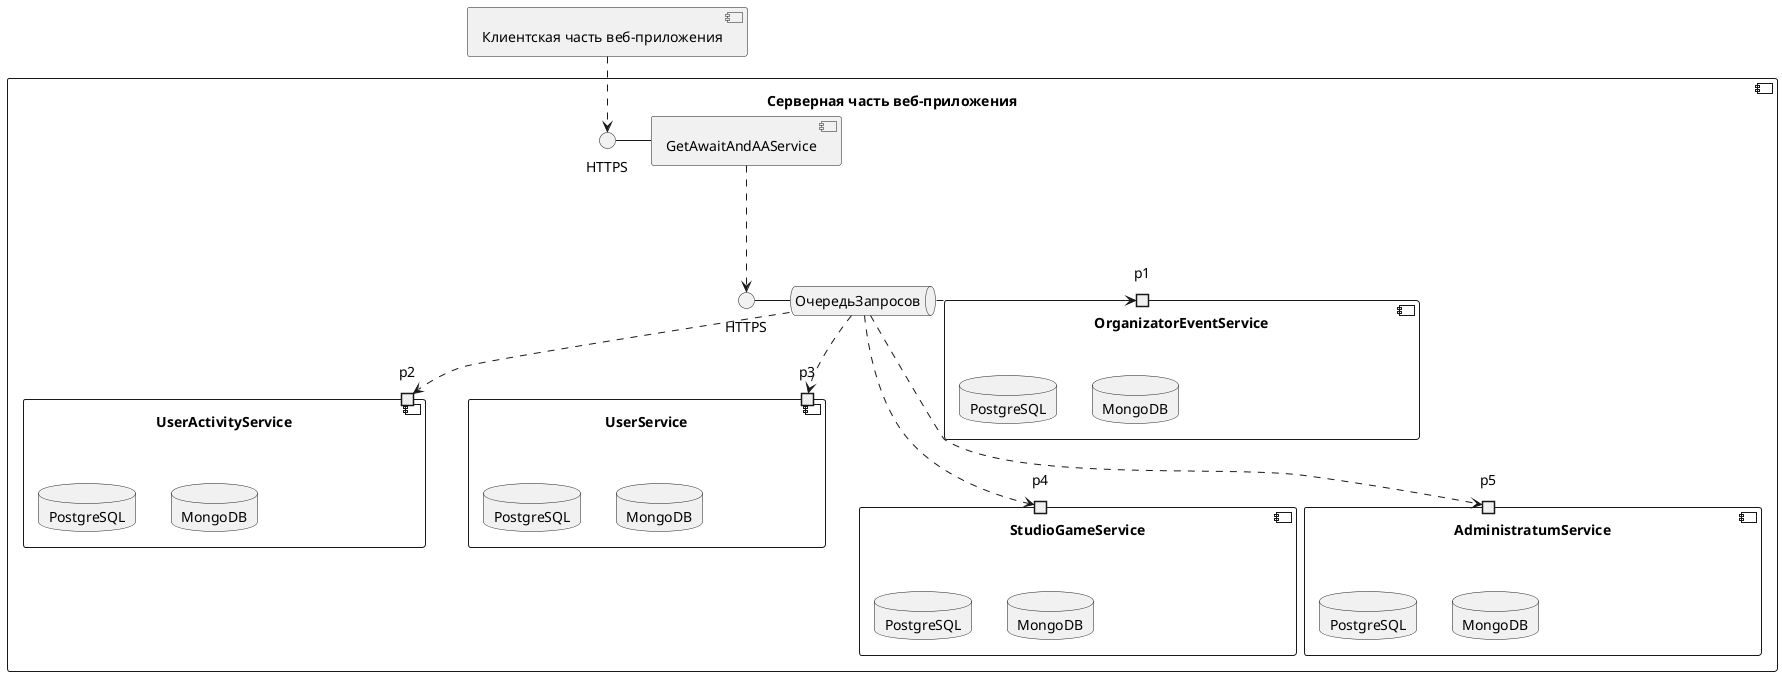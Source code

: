 @startuml

component "Клиентская часть веб-приложения" as front {
}

component "Серверная часть веб-приложения" as back {
    component GetAwaitAndAAService {
    }
    () HTTPS as back_http
    back_http - GetAwaitAndAAService

    queue ОчередьЗапросов as queue_request {
    }
    () HTTPS as queue_http
    queue_http - queue_request

    component OrganizatorEventService {
        database MongoDB as m1 {
        }
        database PostgreSQL as p1 {
        }
        port p1 as pp1
    }

    component UserActivityService {
        database MongoDB as m2 {
        }
        database PostgreSQL as p2 {
        }
        port p2 as pp2
    }

    component UserService {
        database MongoDB as m3 {
        }
        database PostgreSQL as p3 {
        }
        port p3 as pp3
    }

    component StudioGameService {
        database MongoDB as m4 {
        }
        database PostgreSQL as p4 {
        }
        port p4 as pp4
    }

    component AdministratumService {
        database MongoDB as m5 {
        }
        database PostgreSQL as p5 {
        }
        port p5 as pp5
    }
}

' OrganizatorEventService -[hidden]-> UserActivityService
' UserActivityService -[hidden]-> UserService
' UserService -[hidden]-> StudioGameService
' StudioGameService -[hidden]-> AdministratumService

' organizer_event_http -[hidden]-> user_activity_http
' user_activity_http -[hidden]-> user_service_http
' user_service_http -[hidden]-> studio_game_http
' studio_game_http -[hidden]-> administratum_http

' pp1 -[hidden]-> pp2
' pp2 -[hidden]-> pp3
' pp3 -[hidden]-> pp4
' pp4 -[hidden]-> pp5

front ..> back_http
GetAwaitAndAAService ...> queue_http
queue_request .> pp1
queue_request ..> pp2
queue_request ..> pp3
queue_request ...> pp4
queue_request ...> pp5

@enduml
